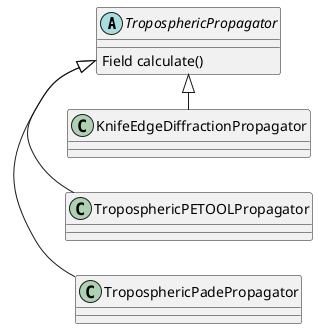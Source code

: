 @startuml
left to right direction

abstract class TroposphericPropagator {
Field calculate()
}

class TroposphericPadePropagator {

}

TroposphericPropagator <|- TroposphericPadePropagator
TroposphericPropagator <|- TroposphericPETOOLPropagator
TroposphericPropagator <|- KnifeEdgeDiffractionPropagator



@enduml